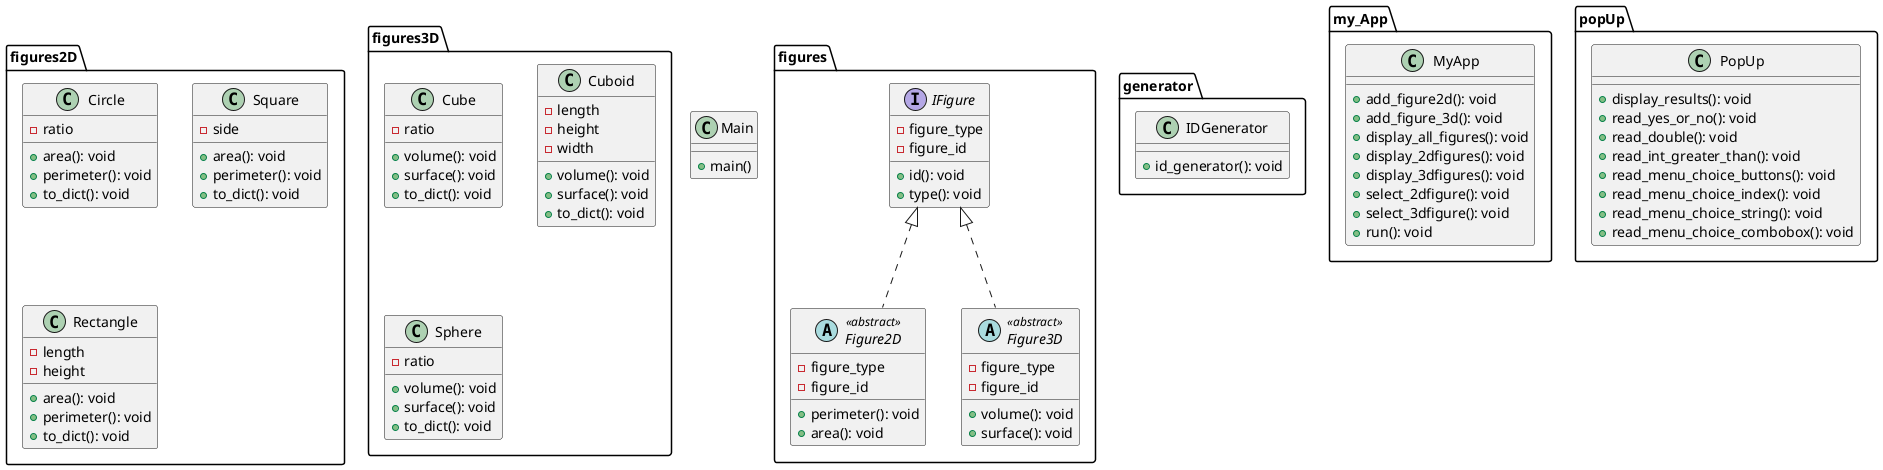 @startuml

namespace figures {
interface IFigure{
    -figure_type
    -figure_id
    +id(): void
    +type(): void
}

' Producto abstracto
abstract class Figure2D <<abstract>> implements IFigure {
    -figure_type
    -figure_id
    +perimeter(): void
    +area(): void
}

' Producto abstracto
abstract class Figure3D <<abstract>> implements IFigure  {
    -figure_type
    -figure_id
    +volume(): void
    +surface(): void
}
}

namespace figures2D {
' Creadores concretos
class Circle {
    -ratio
    +area(): void
    +perimeter(): void
    +to_dict(): void
}

class Square {
    -side
    +area(): void
    +perimeter(): void
    +to_dict(): void
}

class Rectangle {
    -length
    -height
    +area(): void
    +perimeter(): void
    +to_dict(): void
}
}

namespace figures3D {
class Cube {
    -ratio
    +volume(): void
    +surface(): void
    +to_dict(): void
}

class Cuboid {
    -length
    -height
    -width
    +volume(): void
    +surface(): void
    +to_dict(): void
}

class Sphere {
    -ratio
    +volume(): void
    +surface(): void
    +to_dict(): void
}
}

namespace generator {
class IDGenerator {
    +id_generator(): void
}
}

namespace my_App {
class MyApp {
    +add_figure2d(): void
    +add_figure_3d(): void
    +display_all_figures(): void
    +display_2dfigures(): void
    +display_3dfigures(): void
    +select_2dfigure(): void
    +select_3dfigure(): void
    +run(): void
}
}

namespace popUp {
class PopUp {
    +display_results(): void
    +read_yes_or_no(): void
    +read_double(): void
    +read_int_greater_than(): void
    +read_menu_choice_buttons(): void
    +read_menu_choice_index(): void
    +read_menu_choice_string(): void
    +read_menu_choice_combobox(): void
}
}

class Main {
    +main()
}


@enduml